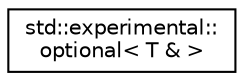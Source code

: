 digraph "Graphe hiérarchique des classes"
{
 // INTERACTIVE_SVG=YES
  edge [fontname="Helvetica",fontsize="10",labelfontname="Helvetica",labelfontsize="10"];
  node [fontname="Helvetica",fontsize="10",shape=record];
  rankdir="LR";
  Node0 [label="std::experimental::\loptional\< T & \>",height=0.2,width=0.4,color="black", fillcolor="white", style="filled",URL="$classstd_1_1experimental_1_1optional_3_01_t_01_6_01_4.html"];
}
